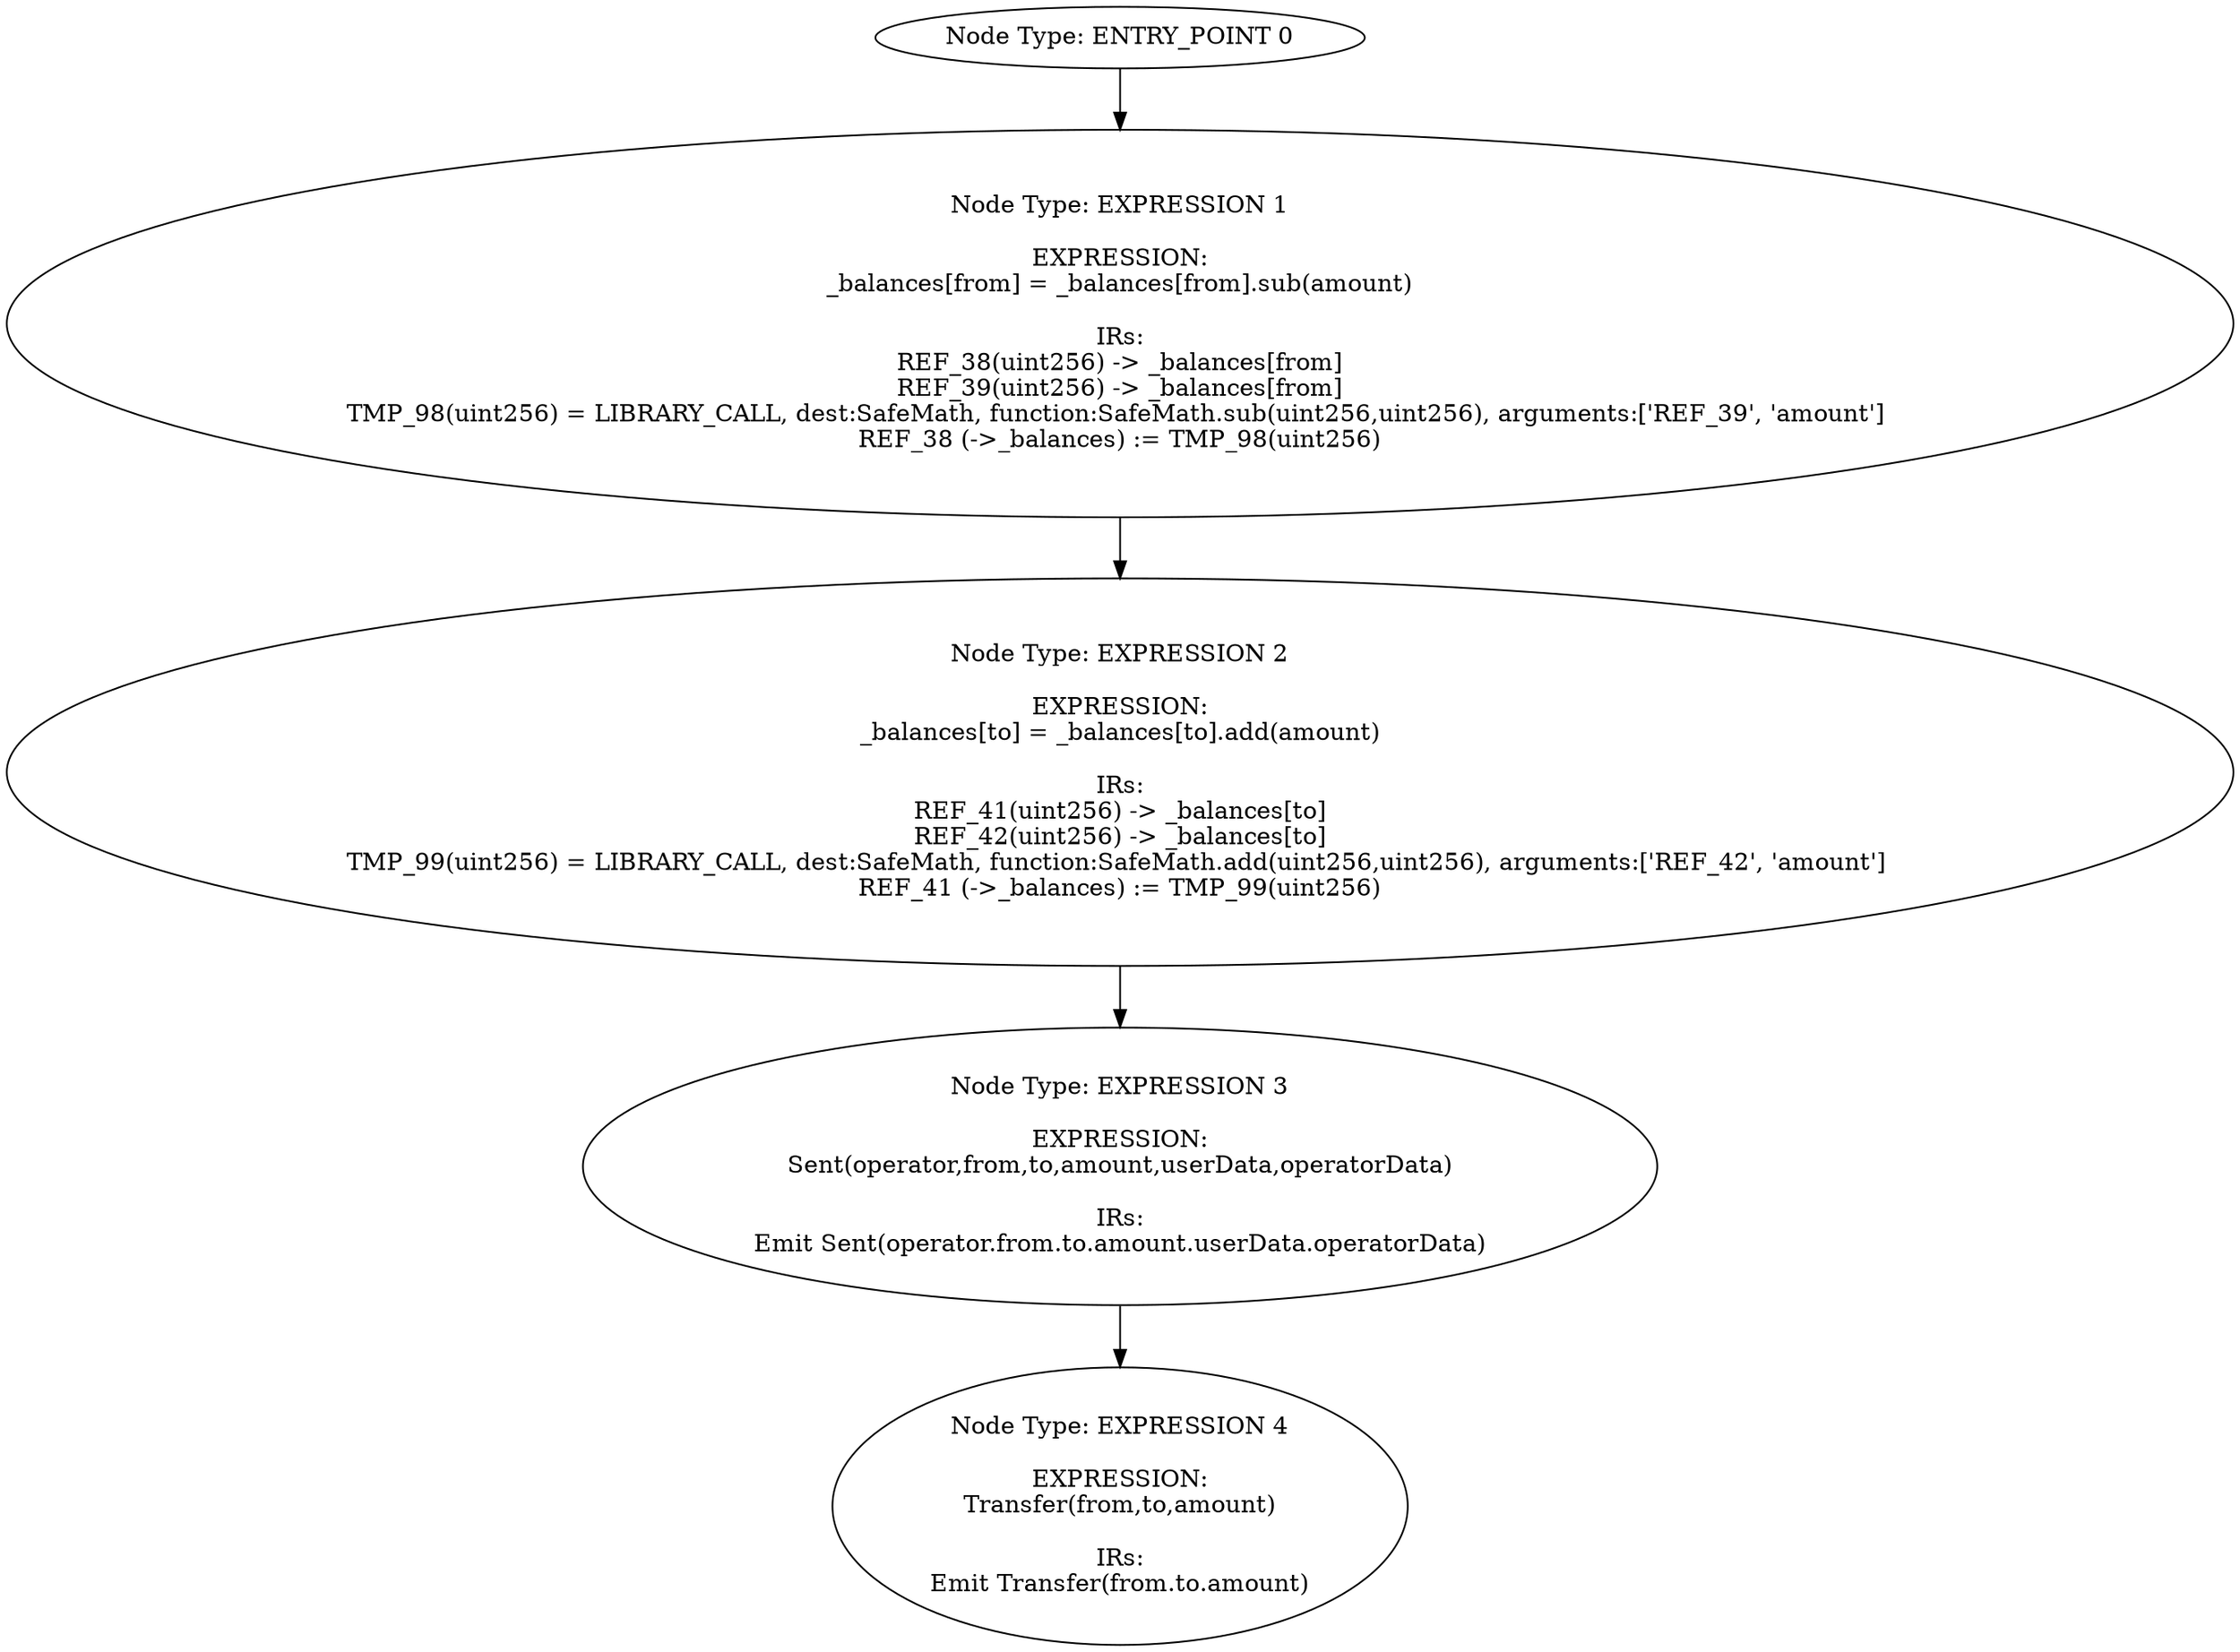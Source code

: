 digraph{
0[label="Node Type: ENTRY_POINT 0
"];
0->1;
1[label="Node Type: EXPRESSION 1

EXPRESSION:
_balances[from] = _balances[from].sub(amount)

IRs:
REF_38(uint256) -> _balances[from]
REF_39(uint256) -> _balances[from]
TMP_98(uint256) = LIBRARY_CALL, dest:SafeMath, function:SafeMath.sub(uint256,uint256), arguments:['REF_39', 'amount'] 
REF_38 (->_balances) := TMP_98(uint256)"];
1->2;
2[label="Node Type: EXPRESSION 2

EXPRESSION:
_balances[to] = _balances[to].add(amount)

IRs:
REF_41(uint256) -> _balances[to]
REF_42(uint256) -> _balances[to]
TMP_99(uint256) = LIBRARY_CALL, dest:SafeMath, function:SafeMath.add(uint256,uint256), arguments:['REF_42', 'amount'] 
REF_41 (->_balances) := TMP_99(uint256)"];
2->3;
3[label="Node Type: EXPRESSION 3

EXPRESSION:
Sent(operator,from,to,amount,userData,operatorData)

IRs:
Emit Sent(operator.from.to.amount.userData.operatorData)"];
3->4;
4[label="Node Type: EXPRESSION 4

EXPRESSION:
Transfer(from,to,amount)

IRs:
Emit Transfer(from.to.amount)"];
}

